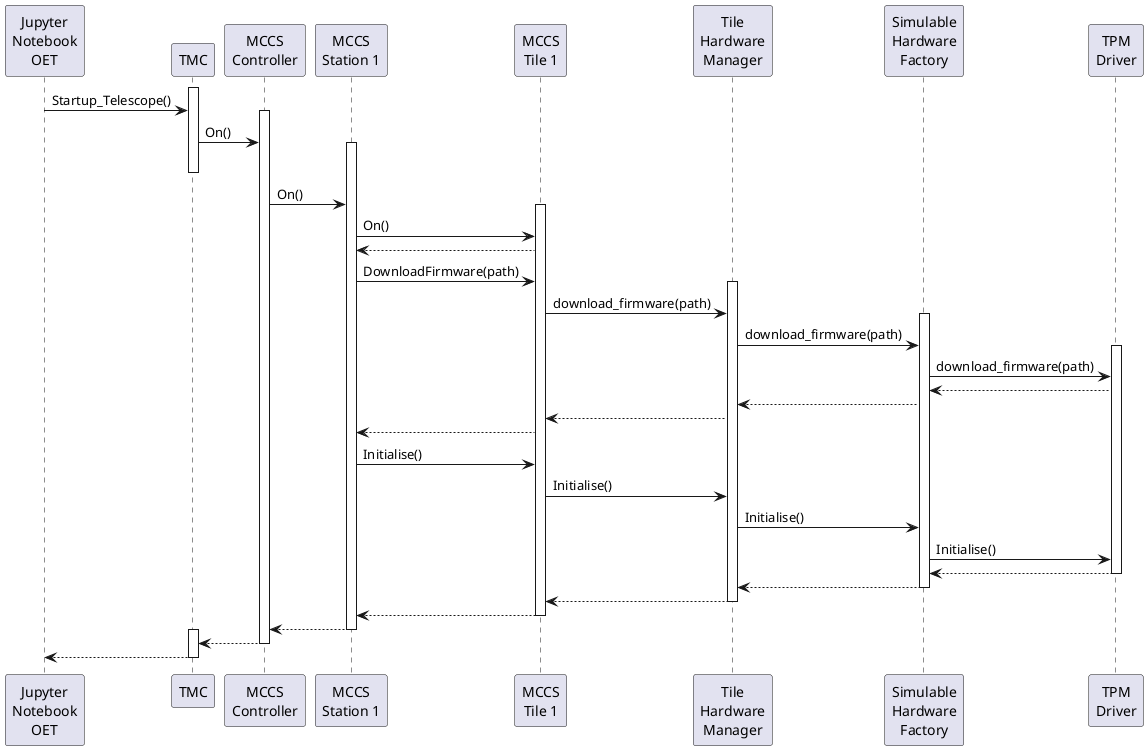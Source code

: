 @startuml

participant "Jupyter\nNotebook\nOET" as Jupyter
participant "TMC" as TMC
participant "MCCS\nController" as MCCS_Controller
participant "MCCS\nStation 1" as MCCS_Station_1
participant "MCCS\nTile 1" as MCCS_Tile_1
participant "Tile\nHardware\nManager" as Tile_HW_Man
participant "Simulable\nHardware\nFactory" as Sim_HW_Factory
participant "TPM\nDriver" as TPM_Drv

activate TMC
Jupyter -> TMC: Startup_Telescope()
activate MCCS_Controller
TMC -> MCCS_Controller: On()
activate MCCS_Station_1
deactivate TMC
MCCS_Controller -> MCCS_Station_1: On()
activate MCCS_Tile_1
MCCS_Station_1 -> MCCS_Tile_1: On()
MCCS_Station_1 <-- MCCS_Tile_1:

MCCS_Station_1 -> MCCS_Tile_1: DownloadFirmware(path)
activate Tile_HW_Man
MCCS_Tile_1 -> Tile_HW_Man: download_firmware(path)
activate Sim_HW_Factory
Tile_HW_Man -> Sim_HW_Factory: download_firmware(path)
activate TPM_Drv
Sim_HW_Factory -> TPM_Drv: download_firmware(path)
Sim_HW_Factory <-- TPM_Drv:
Tile_HW_Man <-- Sim_HW_Factory:
MCCS_Tile_1 <-- Tile_HW_Man:
MCCS_Station_1 <-- MCCS_Tile_1:

MCCS_Station_1 -> MCCS_Tile_1: Initialise()
MCCS_Tile_1 -> Tile_HW_Man: Initialise()
Tile_HW_Man -> Sim_HW_Factory: Initialise()
Sim_HW_Factory -> TPM_Drv: Initialise()
Sim_HW_Factory <-- TPM_Drv:
deactivate TPM_Drv
Tile_HW_Man <-- Sim_HW_Factory:
deactivate Sim_HW_Factory
MCCS_Tile_1 <-- Tile_HW_Man:
deactivate Tile_HW_Man
MCCS_Station_1 <-- MCCS_Tile_1:
deactivate MCCS_Tile_1

MCCS_Controller <-- MCCS_Station_1:
deactivate MCCS_Station_1
activate TMC
TMC <-- MCCS_Controller:
deactivate MCCS_Controller
Jupyter <-- TMC:
deactivate TMC

@enduml
